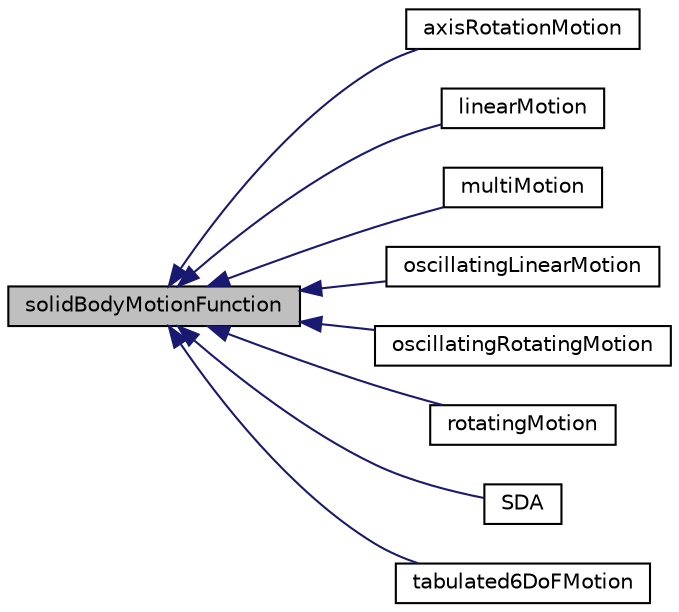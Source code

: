 digraph "solidBodyMotionFunction"
{
  bgcolor="transparent";
  edge [fontname="Helvetica",fontsize="10",labelfontname="Helvetica",labelfontsize="10"];
  node [fontname="Helvetica",fontsize="10",shape=record];
  rankdir="LR";
  Node1 [label="solidBodyMotionFunction",height=0.2,width=0.4,color="black", fillcolor="grey75", style="filled", fontcolor="black"];
  Node1 -> Node2 [dir="back",color="midnightblue",fontsize="10",style="solid",fontname="Helvetica"];
  Node2 [label="axisRotationMotion",height=0.2,width=0.4,color="black",URL="$a00089.html",tooltip="Constant velocity rotation around CoG. Similar to rotatingMotion but motion specified as rotation vec..."];
  Node1 -> Node3 [dir="back",color="midnightblue",fontsize="10",style="solid",fontname="Helvetica"];
  Node3 [label="linearMotion",height=0.2,width=0.4,color="black",URL="$a01372.html",tooltip="SolidBodyMotionFvMesh 6DoF motion function. Constant velocity displacement. "];
  Node1 -> Node4 [dir="back",color="midnightblue",fontsize="10",style="solid",fontname="Helvetica"];
  Node4 [label="multiMotion",height=0.2,width=0.4,color="black",URL="$a01587.html",tooltip="Combination of SolidBodyMotionFvMesh 6DoF motion functions. "];
  Node1 -> Node5 [dir="back",color="midnightblue",fontsize="10",style="solid",fontname="Helvetica"];
  Node5 [label="oscillatingLinearMotion",height=0.2,width=0.4,color="black",URL="$a01774.html",tooltip="SolidBodyMotionFvMesh 6DoF motion function. Oscillating displacement. "];
  Node1 -> Node6 [dir="back",color="midnightblue",fontsize="10",style="solid",fontname="Helvetica"];
  Node6 [label="oscillatingRotatingMotion",height=0.2,width=0.4,color="black",URL="$a01775.html",tooltip="SolidBodyMotionFvMesh 6DoF motion function. Oscillating rotation. "];
  Node1 -> Node7 [dir="back",color="midnightblue",fontsize="10",style="solid",fontname="Helvetica"];
  Node7 [label="rotatingMotion",height=0.2,width=0.4,color="black",URL="$a02283.html",tooltip="SolidBodyMotionFvMesh 6DoF motion function. "];
  Node1 -> Node8 [dir="back",color="midnightblue",fontsize="10",style="solid",fontname="Helvetica"];
  Node8 [label="SDA",height=0.2,width=0.4,color="black",URL="$a02327.html",tooltip="Ship design analysis (SDA) 3DoF motion function. "];
  Node1 -> Node9 [dir="back",color="midnightblue",fontsize="10",style="solid",fontname="Helvetica"];
  Node9 [label="tabulated6DoFMotion",height=0.2,width=0.4,color="black",URL="$a02643.html",tooltip="Tabulated 6DoF motion function. "];
}
